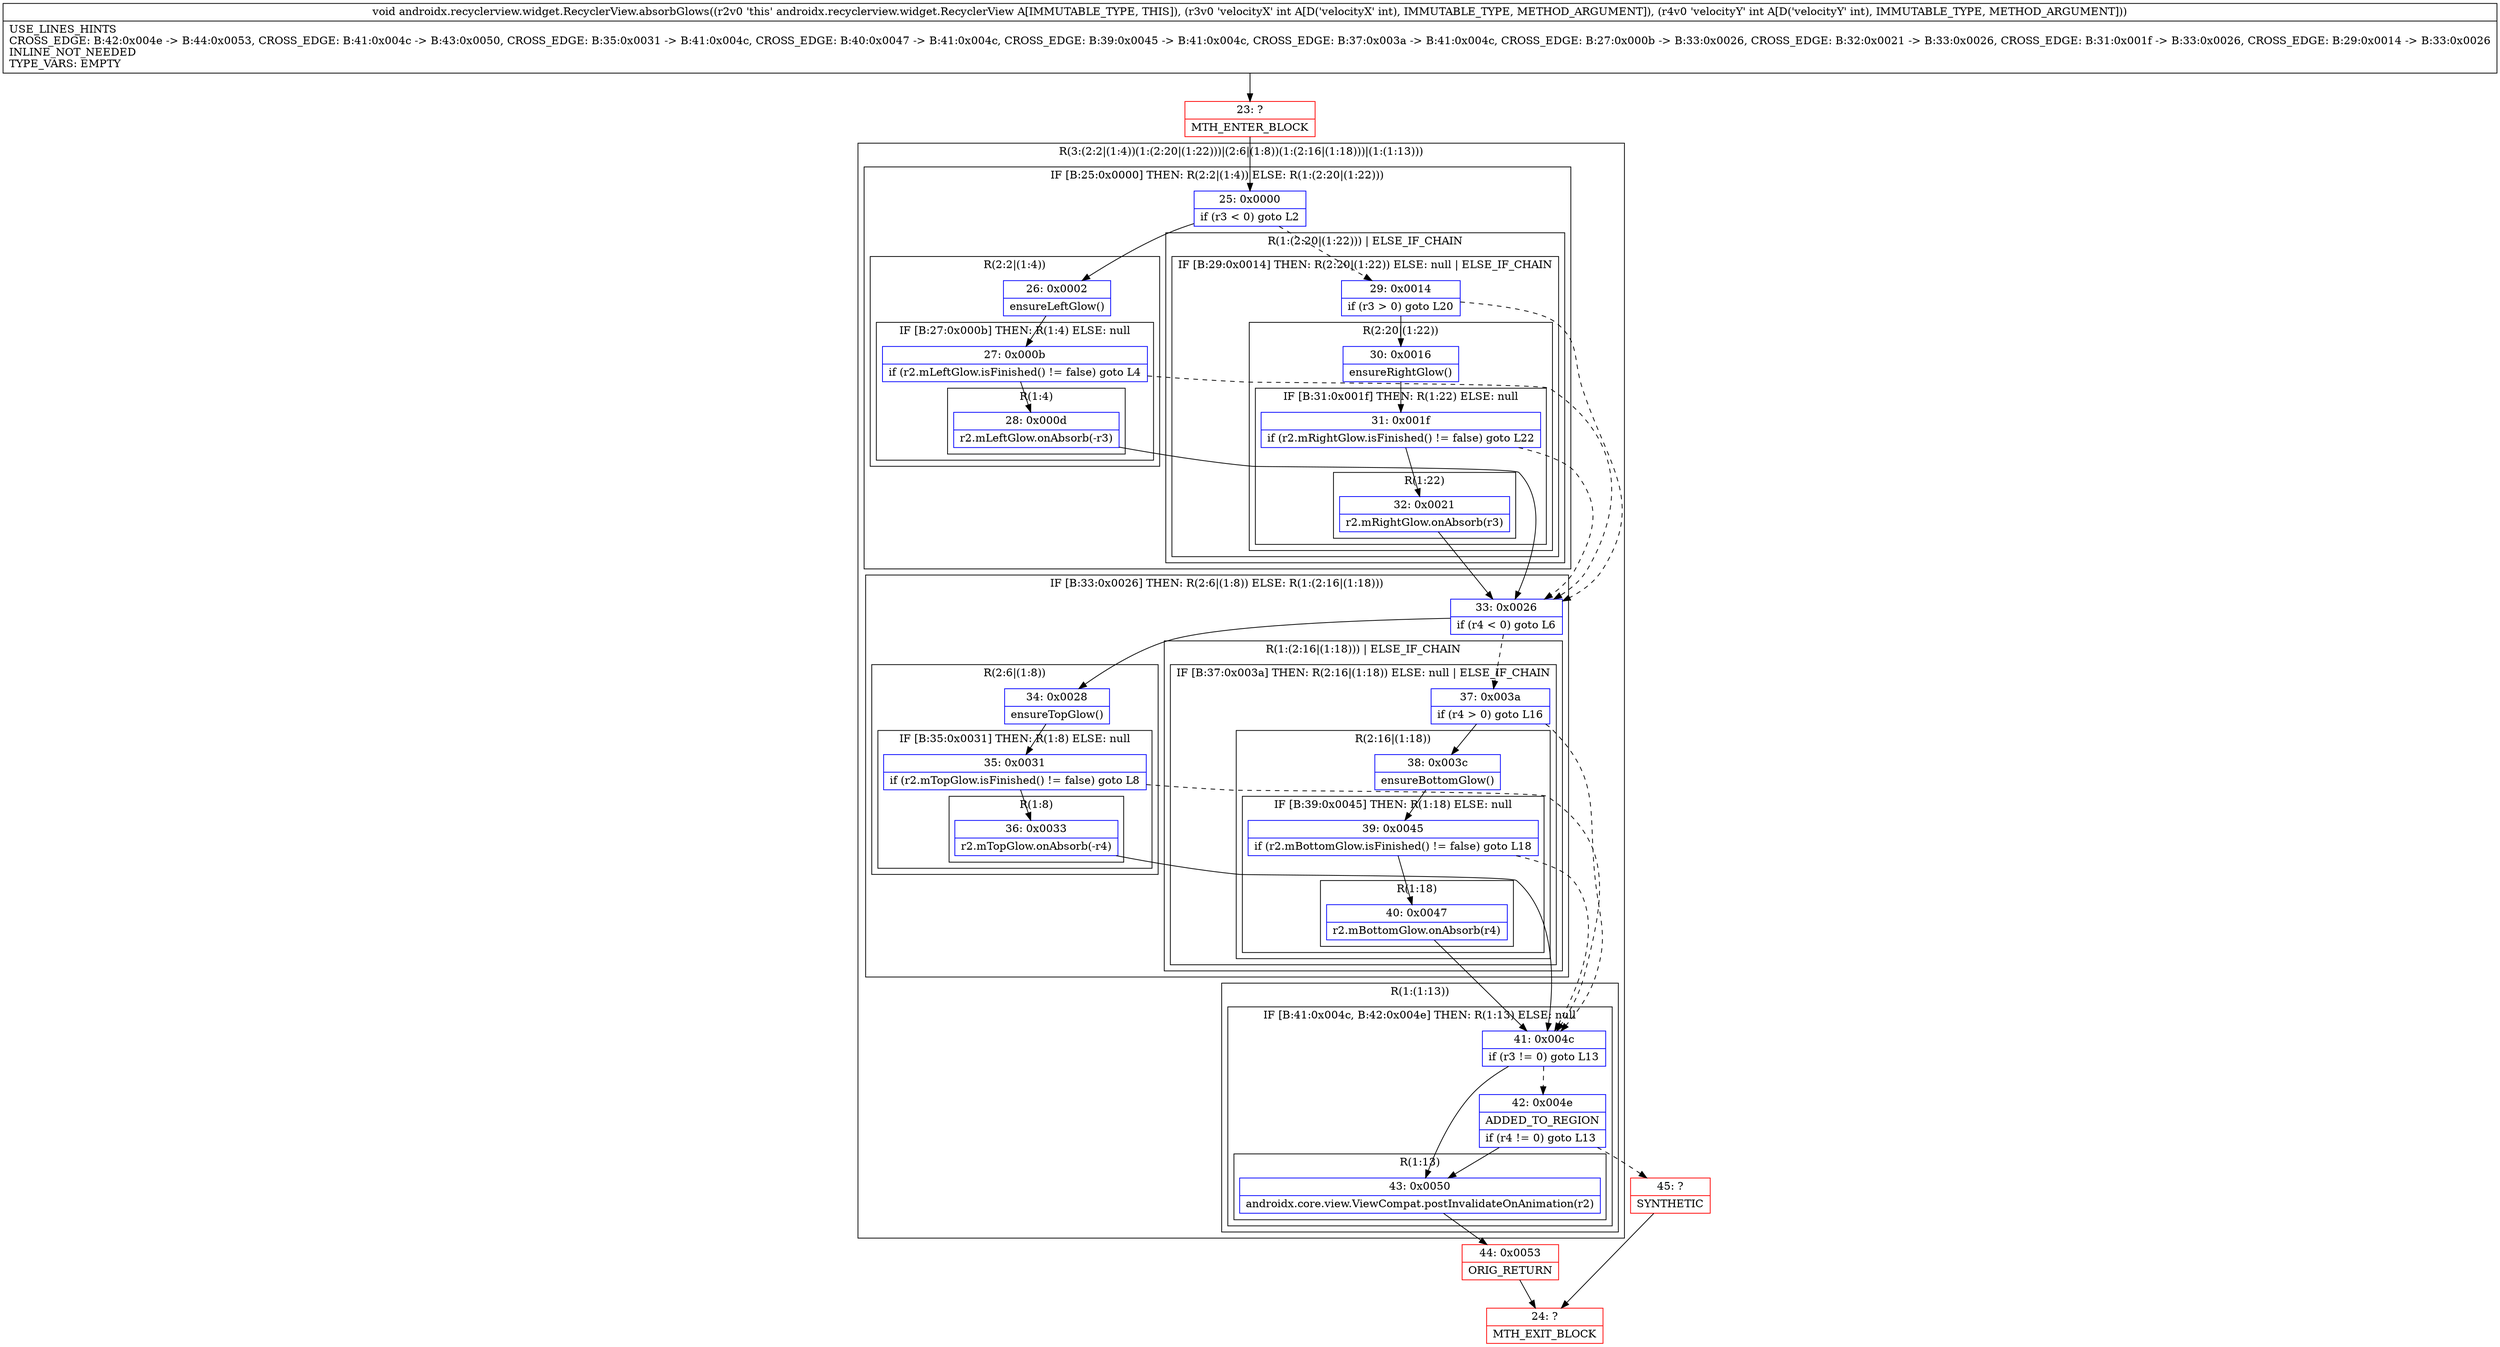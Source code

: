 digraph "CFG forandroidx.recyclerview.widget.RecyclerView.absorbGlows(II)V" {
subgraph cluster_Region_2030351238 {
label = "R(3:(2:2|(1:4))(1:(2:20|(1:22)))|(2:6|(1:8))(1:(2:16|(1:18)))|(1:(1:13)))";
node [shape=record,color=blue];
subgraph cluster_IfRegion_546211927 {
label = "IF [B:25:0x0000] THEN: R(2:2|(1:4)) ELSE: R(1:(2:20|(1:22)))";
node [shape=record,color=blue];
Node_25 [shape=record,label="{25\:\ 0x0000|if (r3 \< 0) goto L2\l}"];
subgraph cluster_Region_874606763 {
label = "R(2:2|(1:4))";
node [shape=record,color=blue];
Node_26 [shape=record,label="{26\:\ 0x0002|ensureLeftGlow()\l}"];
subgraph cluster_IfRegion_532675170 {
label = "IF [B:27:0x000b] THEN: R(1:4) ELSE: null";
node [shape=record,color=blue];
Node_27 [shape=record,label="{27\:\ 0x000b|if (r2.mLeftGlow.isFinished() != false) goto L4\l}"];
subgraph cluster_Region_1140585104 {
label = "R(1:4)";
node [shape=record,color=blue];
Node_28 [shape=record,label="{28\:\ 0x000d|r2.mLeftGlow.onAbsorb(\-r3)\l}"];
}
}
}
subgraph cluster_Region_400754312 {
label = "R(1:(2:20|(1:22))) | ELSE_IF_CHAIN\l";
node [shape=record,color=blue];
subgraph cluster_IfRegion_687380727 {
label = "IF [B:29:0x0014] THEN: R(2:20|(1:22)) ELSE: null | ELSE_IF_CHAIN\l";
node [shape=record,color=blue];
Node_29 [shape=record,label="{29\:\ 0x0014|if (r3 \> 0) goto L20\l}"];
subgraph cluster_Region_1223957344 {
label = "R(2:20|(1:22))";
node [shape=record,color=blue];
Node_30 [shape=record,label="{30\:\ 0x0016|ensureRightGlow()\l}"];
subgraph cluster_IfRegion_1409748892 {
label = "IF [B:31:0x001f] THEN: R(1:22) ELSE: null";
node [shape=record,color=blue];
Node_31 [shape=record,label="{31\:\ 0x001f|if (r2.mRightGlow.isFinished() != false) goto L22\l}"];
subgraph cluster_Region_1532986578 {
label = "R(1:22)";
node [shape=record,color=blue];
Node_32 [shape=record,label="{32\:\ 0x0021|r2.mRightGlow.onAbsorb(r3)\l}"];
}
}
}
}
}
}
subgraph cluster_IfRegion_931958894 {
label = "IF [B:33:0x0026] THEN: R(2:6|(1:8)) ELSE: R(1:(2:16|(1:18)))";
node [shape=record,color=blue];
Node_33 [shape=record,label="{33\:\ 0x0026|if (r4 \< 0) goto L6\l}"];
subgraph cluster_Region_1598796516 {
label = "R(2:6|(1:8))";
node [shape=record,color=blue];
Node_34 [shape=record,label="{34\:\ 0x0028|ensureTopGlow()\l}"];
subgraph cluster_IfRegion_870067582 {
label = "IF [B:35:0x0031] THEN: R(1:8) ELSE: null";
node [shape=record,color=blue];
Node_35 [shape=record,label="{35\:\ 0x0031|if (r2.mTopGlow.isFinished() != false) goto L8\l}"];
subgraph cluster_Region_335697603 {
label = "R(1:8)";
node [shape=record,color=blue];
Node_36 [shape=record,label="{36\:\ 0x0033|r2.mTopGlow.onAbsorb(\-r4)\l}"];
}
}
}
subgraph cluster_Region_1205779405 {
label = "R(1:(2:16|(1:18))) | ELSE_IF_CHAIN\l";
node [shape=record,color=blue];
subgraph cluster_IfRegion_1157688640 {
label = "IF [B:37:0x003a] THEN: R(2:16|(1:18)) ELSE: null | ELSE_IF_CHAIN\l";
node [shape=record,color=blue];
Node_37 [shape=record,label="{37\:\ 0x003a|if (r4 \> 0) goto L16\l}"];
subgraph cluster_Region_400924483 {
label = "R(2:16|(1:18))";
node [shape=record,color=blue];
Node_38 [shape=record,label="{38\:\ 0x003c|ensureBottomGlow()\l}"];
subgraph cluster_IfRegion_290944818 {
label = "IF [B:39:0x0045] THEN: R(1:18) ELSE: null";
node [shape=record,color=blue];
Node_39 [shape=record,label="{39\:\ 0x0045|if (r2.mBottomGlow.isFinished() != false) goto L18\l}"];
subgraph cluster_Region_593868294 {
label = "R(1:18)";
node [shape=record,color=blue];
Node_40 [shape=record,label="{40\:\ 0x0047|r2.mBottomGlow.onAbsorb(r4)\l}"];
}
}
}
}
}
}
subgraph cluster_Region_1640834503 {
label = "R(1:(1:13))";
node [shape=record,color=blue];
subgraph cluster_IfRegion_1516876090 {
label = "IF [B:41:0x004c, B:42:0x004e] THEN: R(1:13) ELSE: null";
node [shape=record,color=blue];
Node_41 [shape=record,label="{41\:\ 0x004c|if (r3 != 0) goto L13\l}"];
Node_42 [shape=record,label="{42\:\ 0x004e|ADDED_TO_REGION\l|if (r4 != 0) goto L13\l}"];
subgraph cluster_Region_1890427810 {
label = "R(1:13)";
node [shape=record,color=blue];
Node_43 [shape=record,label="{43\:\ 0x0050|androidx.core.view.ViewCompat.postInvalidateOnAnimation(r2)\l}"];
}
}
}
}
Node_23 [shape=record,color=red,label="{23\:\ ?|MTH_ENTER_BLOCK\l}"];
Node_45 [shape=record,color=red,label="{45\:\ ?|SYNTHETIC\l}"];
Node_24 [shape=record,color=red,label="{24\:\ ?|MTH_EXIT_BLOCK\l}"];
Node_44 [shape=record,color=red,label="{44\:\ 0x0053|ORIG_RETURN\l}"];
MethodNode[shape=record,label="{void androidx.recyclerview.widget.RecyclerView.absorbGlows((r2v0 'this' androidx.recyclerview.widget.RecyclerView A[IMMUTABLE_TYPE, THIS]), (r3v0 'velocityX' int A[D('velocityX' int), IMMUTABLE_TYPE, METHOD_ARGUMENT]), (r4v0 'velocityY' int A[D('velocityY' int), IMMUTABLE_TYPE, METHOD_ARGUMENT]))  | USE_LINES_HINTS\lCROSS_EDGE: B:42:0x004e \-\> B:44:0x0053, CROSS_EDGE: B:41:0x004c \-\> B:43:0x0050, CROSS_EDGE: B:35:0x0031 \-\> B:41:0x004c, CROSS_EDGE: B:40:0x0047 \-\> B:41:0x004c, CROSS_EDGE: B:39:0x0045 \-\> B:41:0x004c, CROSS_EDGE: B:37:0x003a \-\> B:41:0x004c, CROSS_EDGE: B:27:0x000b \-\> B:33:0x0026, CROSS_EDGE: B:32:0x0021 \-\> B:33:0x0026, CROSS_EDGE: B:31:0x001f \-\> B:33:0x0026, CROSS_EDGE: B:29:0x0014 \-\> B:33:0x0026\lINLINE_NOT_NEEDED\lTYPE_VARS: EMPTY\l}"];
MethodNode -> Node_23;Node_25 -> Node_26;
Node_25 -> Node_29[style=dashed];
Node_26 -> Node_27;
Node_27 -> Node_28;
Node_27 -> Node_33[style=dashed];
Node_28 -> Node_33;
Node_29 -> Node_30;
Node_29 -> Node_33[style=dashed];
Node_30 -> Node_31;
Node_31 -> Node_32;
Node_31 -> Node_33[style=dashed];
Node_32 -> Node_33;
Node_33 -> Node_34;
Node_33 -> Node_37[style=dashed];
Node_34 -> Node_35;
Node_35 -> Node_36;
Node_35 -> Node_41[style=dashed];
Node_36 -> Node_41;
Node_37 -> Node_38;
Node_37 -> Node_41[style=dashed];
Node_38 -> Node_39;
Node_39 -> Node_40;
Node_39 -> Node_41[style=dashed];
Node_40 -> Node_41;
Node_41 -> Node_42[style=dashed];
Node_41 -> Node_43;
Node_42 -> Node_43;
Node_42 -> Node_45[style=dashed];
Node_43 -> Node_44;
Node_23 -> Node_25;
Node_45 -> Node_24;
Node_44 -> Node_24;
}

